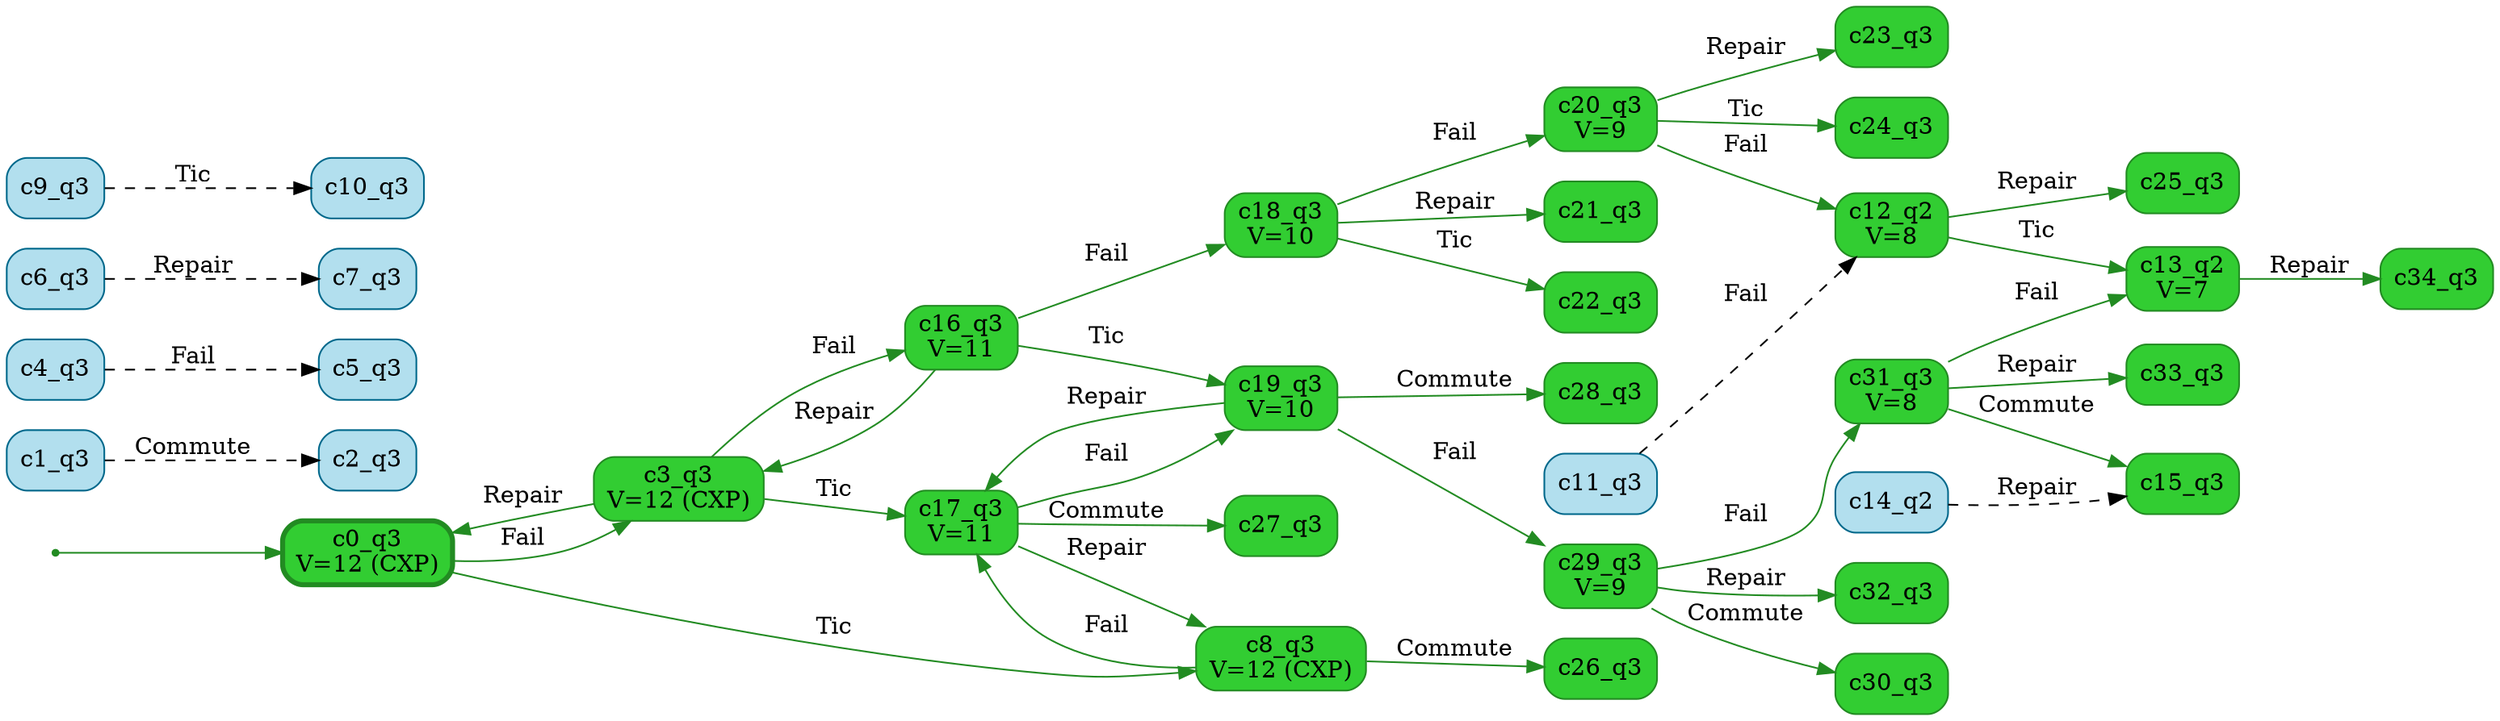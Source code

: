 digraph g {

	rankdir="LR"

	__invisible__[shape="point", color="forestgreen"]
	c0_q3[label="c0_q3\nV=12 (CXP)", shape="box", style="rounded, filled", color="forestgreen", fillcolor="limegreen", penwidth=3] // Initial
	c3_q3[label="c3_q3\nV=12 (CXP)", shape="box", style="rounded, filled", color="forestgreen", fillcolor="limegreen"]
	c16_q3[label="c16_q3\nV=11", shape="box", style="rounded, filled", color="forestgreen", fillcolor="limegreen"]
	c18_q3[label="c18_q3\nV=10", shape="box", style="rounded, filled", color="forestgreen", fillcolor="limegreen"]
	c20_q3[label="c20_q3\nV=9", shape="box", style="rounded, filled", color="forestgreen", fillcolor="limegreen"]
	c23_q3[label="c23_q3", shape="box", style="rounded, filled", color="forestgreen", fillcolor="limegreen"]
	c24_q3[label="c24_q3", shape="box", style="rounded, filled", color="forestgreen", fillcolor="limegreen"]
	c12_q2[label="c12_q2\nV=8", shape="box", style="rounded, filled", color="forestgreen", fillcolor="limegreen"]
	c13_q2[label="c13_q2\nV=7", shape="box", style="rounded, filled", color="forestgreen", fillcolor="limegreen"]
	c34_q3[label="c34_q3", shape="box", style="rounded, filled", color="forestgreen", fillcolor="limegreen"]
	c25_q3[label="c25_q3", shape="box", style="rounded, filled", color="forestgreen", fillcolor="limegreen"]
	c21_q3[label="c21_q3", shape="box", style="rounded, filled", color="forestgreen", fillcolor="limegreen"]
	c22_q3[label="c22_q3", shape="box", style="rounded, filled", color="forestgreen", fillcolor="limegreen"]
	c19_q3[label="c19_q3\nV=10", shape="box", style="rounded, filled", color="forestgreen", fillcolor="limegreen"]
	c28_q3[label="c28_q3", shape="box", style="rounded, filled", color="forestgreen", fillcolor="limegreen"]
	c29_q3[label="c29_q3\nV=9", shape="box", style="rounded, filled", color="forestgreen", fillcolor="limegreen"]
	c30_q3[label="c30_q3", shape="box", style="rounded, filled", color="forestgreen", fillcolor="limegreen"]
	c31_q3[label="c31_q3\nV=8", shape="box", style="rounded, filled", color="forestgreen", fillcolor="limegreen"]
	c15_q3[label="c15_q3", shape="box", style="rounded, filled", color="forestgreen", fillcolor="limegreen"]
	c33_q3[label="c33_q3", shape="box", style="rounded, filled", color="forestgreen", fillcolor="limegreen"]
	c32_q3[label="c32_q3", shape="box", style="rounded, filled", color="forestgreen", fillcolor="limegreen"]
	c17_q3[label="c17_q3\nV=11", shape="box", style="rounded, filled", color="forestgreen", fillcolor="limegreen"]
	c27_q3[label="c27_q3", shape="box", style="rounded, filled", color="forestgreen", fillcolor="limegreen"]
	c8_q3[label="c8_q3\nV=12 (CXP)", shape="box", style="rounded, filled", color="forestgreen", fillcolor="limegreen"]
	c26_q3[label="c26_q3", shape="box", style="rounded, filled", color="forestgreen", fillcolor="limegreen"]
	c1_q3[label="c1_q3", shape="box", style="rounded, filled", color="deepskyblue4", fillcolor="lightblue2"]
	c2_q3[label="c2_q3", shape="box", style="rounded, filled", color="deepskyblue4", fillcolor="lightblue2"]
	c4_q3[label="c4_q3", shape="box", style="rounded, filled", color="deepskyblue4", fillcolor="lightblue2"]
	c5_q3[label="c5_q3", shape="box", style="rounded, filled", color="deepskyblue4", fillcolor="lightblue2"]
	c6_q3[label="c6_q3", shape="box", style="rounded, filled", color="deepskyblue4", fillcolor="lightblue2"]
	c7_q3[label="c7_q3", shape="box", style="rounded, filled", color="deepskyblue4", fillcolor="lightblue2"]
	c9_q3[label="c9_q3", shape="box", style="rounded, filled", color="deepskyblue4", fillcolor="lightblue2"]
	c10_q3[label="c10_q3", shape="box", style="rounded, filled", color="deepskyblue4", fillcolor="lightblue2"]
	c11_q3[label="c11_q3", shape="box", style="rounded, filled", color="deepskyblue4", fillcolor="lightblue2"]
	c14_q2[label="c14_q2", shape="box", style="rounded, filled", color="deepskyblue4", fillcolor="lightblue2"]

	__invisible__ -> c0_q3[color="forestgreen"]
	c0_q3 -> c3_q3[label="Fail", color="forestgreen"]
	c3_q3 -> c0_q3[label="Repair", color="forestgreen"]
	c3_q3 -> c16_q3[label="Fail", color="forestgreen"]
	c16_q3 -> c18_q3[label="Fail", color="forestgreen"]
	c18_q3 -> c20_q3[label="Fail", color="forestgreen"]
	c20_q3 -> c23_q3[label="Repair", color="forestgreen"]
	c20_q3 -> c24_q3[label="Tic", color="forestgreen"]
	c20_q3 -> c12_q2[label="Fail", color="forestgreen"]
	c12_q2 -> c13_q2[label="Tic", color="forestgreen"]
	c13_q2 -> c34_q3[label="Repair", color="forestgreen"]
	c12_q2 -> c25_q3[label="Repair", color="forestgreen"]
	c18_q3 -> c21_q3[label="Repair", color="forestgreen"]
	c18_q3 -> c22_q3[label="Tic", color="forestgreen"]
	c16_q3 -> c3_q3[label="Repair", color="forestgreen"]
	c16_q3 -> c19_q3[label="Tic", color="forestgreen"]
	c19_q3 -> c28_q3[label="Commute", color="forestgreen"]
	c19_q3 -> c29_q3[label="Fail", color="forestgreen"]
	c29_q3 -> c30_q3[label="Commute", color="forestgreen"]
	c29_q3 -> c31_q3[label="Fail", color="forestgreen"]
	c31_q3 -> c15_q3[label="Commute", color="forestgreen"]
	c31_q3 -> c33_q3[label="Repair", color="forestgreen"]
	c31_q3 -> c13_q2[label="Fail", color="forestgreen"]
	c29_q3 -> c32_q3[label="Repair", color="forestgreen"]
	c19_q3 -> c17_q3[label="Repair", color="forestgreen"]
	c17_q3 -> c27_q3[label="Commute", color="forestgreen"]
	c17_q3 -> c19_q3[label="Fail", color="forestgreen"]
	c17_q3 -> c8_q3[label="Repair", color="forestgreen"]
	c8_q3 -> c26_q3[label="Commute", color="forestgreen"]
	c8_q3 -> c17_q3[label="Fail", color="forestgreen"]
	c3_q3 -> c17_q3[label="Tic", color="forestgreen"]
	c0_q3 -> c8_q3[label="Tic", color="forestgreen"]
	c1_q3 -> c2_q3[label="Commute", color="black", style="dashed"]
	c4_q3 -> c5_q3[label="Fail", color="black", style="dashed"]
	c6_q3 -> c7_q3[label="Repair", color="black", style="dashed"]
	c9_q3 -> c10_q3[label="Tic", color="black", style="dashed"]
	c11_q3 -> c12_q2[label="Fail", color="black", style="dashed"]
	c14_q2 -> c15_q3[label="Repair", color="black", style="dashed"]

}

